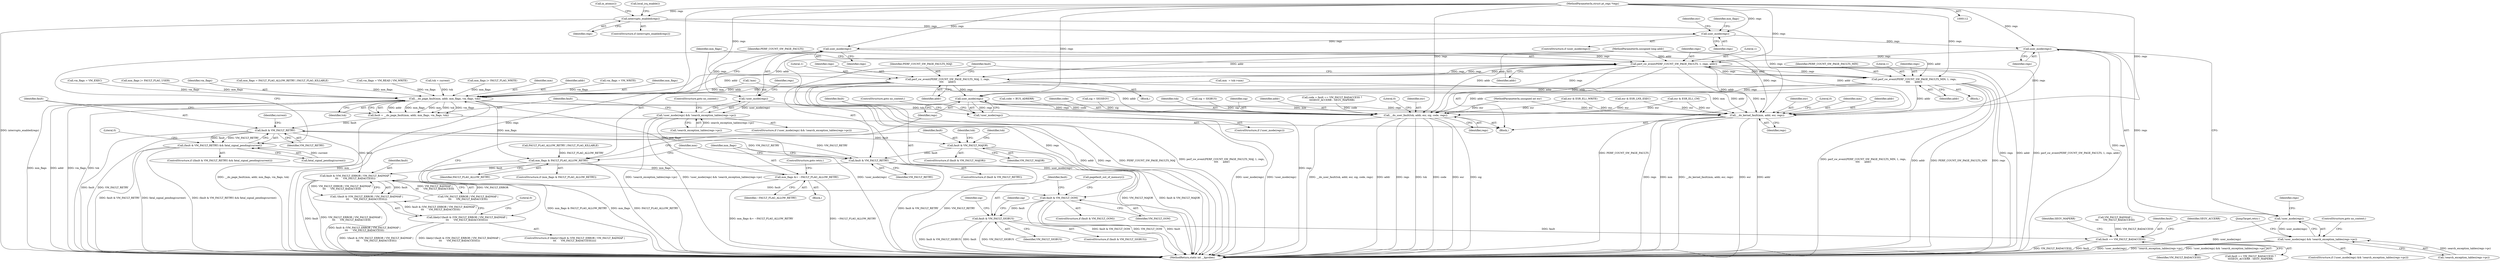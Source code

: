 digraph "0_linux_5a0fdfada3a2aa50d7b947a2e958bf00cbe0d830_0@pointer" {
"1000115" [label="(MethodParameterIn,struct pt_regs *regs)"];
"1000143" [label="(Call,interrupts_enabled(regs))"];
"1000153" [label="(Call,user_mode(regs))"];
"1000194" [label="(Call,user_mode(regs))"];
"1000193" [label="(Call,!user_mode(regs))"];
"1000192" [label="(Call,!user_mode(regs) && !search_exception_tables(regs->pc))"];
"1000239" [label="(Call,perf_sw_event(PERF_COUNT_SW_PAGE_FAULTS, 1, regs, addr))"];
"1000258" [label="(Call,perf_sw_event(PERF_COUNT_SW_PAGE_FAULTS_MAJ, 1, regs,\n\t\t\t\t      addr))"];
"1000224" [label="(Call,__do_page_fault(mm, addr, mm_flags, vm_flags, tsk))"];
"1000222" [label="(Call,fault = __do_page_fault(mm, addr, mm_flags, vm_flags, tsk))"];
"1000232" [label="(Call,fault & VM_FAULT_RETRY)"];
"1000231" [label="(Call,(fault & VM_FAULT_RETRY) && fatal_signal_pending(current))"];
"1000250" [label="(Call,fault & VM_FAULT_MAJOR)"];
"1000275" [label="(Call,fault & VM_FAULT_RETRY)"];
"1000291" [label="(Call,fault & (VM_FAULT_ERROR | VM_FAULT_BADMAP |\n\t\t\t      VM_FAULT_BADACCESS))"];
"1000290" [label="(Call,!(fault & (VM_FAULT_ERROR | VM_FAULT_BADMAP |\n\t\t\t      VM_FAULT_BADACCESS)))"];
"1000289" [label="(Call,likely(!(fault & (VM_FAULT_ERROR | VM_FAULT_BADMAP |\n\t\t\t      VM_FAULT_BADACCESS))))"];
"1000306" [label="(Call,fault & VM_FAULT_OOM)"];
"1000314" [label="(Call,fault & VM_FAULT_SIGBUS)"];
"1000332" [label="(Call,fault == VM_FAULT_BADACCESS)"];
"1000245" [label="(Call,mm_flags & FAULT_FLAG_ALLOW_RETRY)"];
"1000279" [label="(Call,mm_flags &= ~FAULT_FLAG_ALLOW_RETRY)"];
"1000337" [label="(Call,__do_user_fault(tsk, addr, esr, sig, code, regs))"];
"1000347" [label="(Call,__do_kernel_fault(mm, addr, esr, regs))"];
"1000302" [label="(Call,user_mode(regs))"];
"1000301" [label="(Call,!user_mode(regs))"];
"1000269" [label="(Call,perf_sw_event(PERF_COUNT_SW_PAGE_FAULTS_MIN, 1, regs,\n\t\t\t\t      addr))"];
"1000214" [label="(Call,user_mode(regs))"];
"1000213" [label="(Call,!user_mode(regs))"];
"1000212" [label="(Call,!user_mode(regs) && !search_exception_tables(regs->pc))"];
"1000345" [label="(Literal,0)"];
"1000195" [label="(Identifier,regs)"];
"1000340" [label="(Identifier,esr)"];
"1000276" [label="(Identifier,fault)"];
"1000225" [label="(Identifier,mm)"];
"1000281" [label="(Identifier,~FAULT_FLAG_ALLOW_RETRY)"];
"1000113" [label="(MethodParameterIn,unsigned long addr)"];
"1000270" [label="(Identifier,PERF_COUNT_SW_PAGE_FAULTS_MIN)"];
"1000234" [label="(Identifier,VM_FAULT_RETRY)"];
"1000180" [label="(Call,mm_flags |= FAULT_FLAG_WRITE)"];
"1000251" [label="(Identifier,fault)"];
"1000196" [label="(Call,!search_exception_tables(regs->pc))"];
"1000314" [label="(Call,fault & VM_FAULT_SIGBUS)"];
"1000242" [label="(Identifier,regs)"];
"1000194" [label="(Call,user_mode(regs))"];
"1000116" [label="(Block,)"];
"1000334" [label="(Identifier,VM_FAULT_BADACCESS)"];
"1000131" [label="(Call,FAULT_FLAG_ALLOW_RETRY | FAULT_FLAG_KILLABLE)"];
"1000351" [label="(Identifier,regs)"];
"1000271" [label="(Literal,1)"];
"1000137" [label="(Call,mm  = tsk->mm)"];
"1000215" [label="(Identifier,regs)"];
"1000219" [label="(Identifier,regs)"];
"1000260" [label="(Literal,1)"];
"1000280" [label="(Identifier,mm_flags)"];
"1000212" [label="(Call,!user_mode(regs) && !search_exception_tables(regs->pc))"];
"1000253" [label="(Block,)"];
"1000262" [label="(Identifier,addr)"];
"1000321" [label="(Call,code = BUS_ADRERR)"];
"1000256" [label="(Identifier,tsk)"];
"1000226" [label="(Identifier,addr)"];
"1000275" [label="(Call,fault & VM_FAULT_RETRY)"];
"1000154" [label="(Identifier,regs)"];
"1000224" [label="(Call,__do_page_fault(mm, addr, mm_flags, vm_flags, tsk))"];
"1000152" [label="(ControlStructure,if (user_mode(regs)))"];
"1000246" [label="(Identifier,mm_flags)"];
"1000243" [label="(Identifier,addr)"];
"1000316" [label="(Identifier,VM_FAULT_SIGBUS)"];
"1000240" [label="(Identifier,PERF_COUNT_SW_PAGE_FAULTS)"];
"1000331" [label="(Call,fault == VM_FAULT_BADACCESS ?\n\t\t\tSEGV_ACCERR : SEGV_MAPERR)"];
"1000222" [label="(Call,fault = __do_page_fault(mm, addr, mm_flags, vm_flags, tsk))"];
"1000247" [label="(Identifier,FAULT_FLAG_ALLOW_RETRY)"];
"1000279" [label="(Call,mm_flags &= ~FAULT_FLAG_ALLOW_RETRY)"];
"1000289" [label="(Call,likely(!(fault & (VM_FAULT_ERROR | VM_FAULT_BADMAP |\n\t\t\t      VM_FAULT_BADACCESS))))"];
"1000193" [label="(Call,!user_mode(regs))"];
"1000342" [label="(Identifier,code)"];
"1000313" [label="(ControlStructure,if (fault & VM_FAULT_SIGBUS))"];
"1000216" [label="(Call,!search_exception_tables(regs->pc))"];
"1000148" [label="(Call,in_atomic())"];
"1000239" [label="(Call,perf_sw_event(PERF_COUNT_SW_PAGE_FAULTS, 1, regs, addr))"];
"1000319" [label="(Identifier,sig)"];
"1000326" [label="(Call,sig = SIGSEGV)"];
"1000145" [label="(Call,local_irq_enable())"];
"1000177" [label="(Call,vm_flags = VM_WRITE)"];
"1000115" [label="(MethodParameterIn,struct pt_regs *regs)"];
"1000304" [label="(ControlStructure,goto no_context;)"];
"1000286" [label="(Identifier,mm)"];
"1000156" [label="(Identifier,mm_flags)"];
"1000269" [label="(Call,perf_sw_event(PERF_COUNT_SW_PAGE_FAULTS_MIN, 1, regs,\n\t\t\t\t      addr))"];
"1000227" [label="(Identifier,mm_flags)"];
"1000273" [label="(Identifier,addr)"];
"1000149" [label="(Call,!mm)"];
"1000315" [label="(Identifier,fault)"];
"1000267" [label="(Identifier,tsk)"];
"1000338" [label="(Identifier,tsk)"];
"1000163" [label="(Call,vm_flags = VM_EXEC)"];
"1000155" [label="(Call,mm_flags |= FAULT_FLAG_USER)"];
"1000250" [label="(Call,fault & VM_FAULT_MAJOR)"];
"1000350" [label="(Identifier,esr)"];
"1000191" [label="(ControlStructure,if (!user_mode(regs) && !search_exception_tables(regs->pc)))"];
"1000327" [label="(Identifier,sig)"];
"1000295" [label="(Call,VM_FAULT_BADMAP |\n\t\t\t      VM_FAULT_BADACCESS)"];
"1000192" [label="(Call,!user_mode(regs) && !search_exception_tables(regs->pc))"];
"1000332" [label="(Call,fault == VM_FAULT_BADACCESS)"];
"1000333" [label="(Identifier,fault)"];
"1000278" [label="(Block,)"];
"1000318" [label="(Call,sig = SIGBUS)"];
"1000153" [label="(Call,user_mode(regs))"];
"1000228" [label="(Identifier,vm_flags)"];
"1000236" [label="(Identifier,current)"];
"1000230" [label="(ControlStructure,if ((fault & VM_FAULT_RETRY) && fatal_signal_pending(current)))"];
"1000277" [label="(Identifier,VM_FAULT_RETRY)"];
"1000343" [label="(Identifier,regs)"];
"1000233" [label="(Identifier,fault)"];
"1000282" [label="(ControlStructure,goto retry;)"];
"1000305" [label="(ControlStructure,if (fault & VM_FAULT_OOM))"];
"1000292" [label="(Identifier,fault)"];
"1000232" [label="(Call,fault & VM_FAULT_RETRY)"];
"1000335" [label="(Identifier,SEGV_ACCERR)"];
"1000274" [label="(ControlStructure,if (fault & VM_FAULT_RETRY))"];
"1000221" [label="(ControlStructure,goto no_context;)"];
"1000245" [label="(Call,mm_flags & FAULT_FLAG_ALLOW_RETRY)"];
"1000235" [label="(Call,fatal_signal_pending(current))"];
"1000129" [label="(Call,mm_flags = FAULT_FLAG_ALLOW_RETRY | FAULT_FLAG_KILLABLE)"];
"1000308" [label="(Identifier,VM_FAULT_OOM)"];
"1000238" [label="(Literal,0)"];
"1000261" [label="(Identifier,regs)"];
"1000214" [label="(Call,user_mode(regs))"];
"1000353" [label="(Literal,0)"];
"1000307" [label="(Identifier,fault)"];
"1000249" [label="(ControlStructure,if (fault & VM_FAULT_MAJOR))"];
"1000144" [label="(Identifier,regs)"];
"1000264" [label="(Block,)"];
"1000244" [label="(ControlStructure,if (mm_flags & FAULT_FLAG_ALLOW_RETRY))"];
"1000229" [label="(Identifier,tsk)"];
"1000348" [label="(Identifier,mm)"];
"1000272" [label="(Identifier,regs)"];
"1000341" [label="(Identifier,sig)"];
"1000143" [label="(Call,interrupts_enabled(regs))"];
"1000339" [label="(Identifier,addr)"];
"1000300" [label="(ControlStructure,if (!user_mode(regs)))"];
"1000293" [label="(Call,VM_FAULT_ERROR | VM_FAULT_BADMAP |\n\t\t\t      VM_FAULT_BADACCESS)"];
"1000258" [label="(Call,perf_sw_event(PERF_COUNT_SW_PAGE_FAULTS_MAJ, 1, regs,\n\t\t\t\t      addr))"];
"1000306" [label="(Call,fault & VM_FAULT_OOM)"];
"1000160" [label="(Identifier,esr)"];
"1000241" [label="(Literal,1)"];
"1000301" [label="(Call,!user_mode(regs))"];
"1000223" [label="(Identifier,fault)"];
"1000349" [label="(Identifier,addr)"];
"1000354" [label="(MethodReturn,static int __kprobes)"];
"1000211" [label="(ControlStructure,if (!user_mode(regs) && !search_exception_tables(regs->pc)))"];
"1000329" [label="(Call,code = fault == VM_FAULT_BADACCESS ?\n\t\t\tSEGV_ACCERR : SEGV_MAPERR)"];
"1000290" [label="(Call,!(fault & (VM_FAULT_ERROR | VM_FAULT_BADMAP |\n\t\t\t      VM_FAULT_BADACCESS)))"];
"1000114" [label="(MethodParameterIn,unsigned int esr)"];
"1000231" [label="(Call,(fault & VM_FAULT_RETRY) && fatal_signal_pending(current))"];
"1000336" [label="(Identifier,SEGV_MAPERR)"];
"1000201" [label="(ControlStructure,goto no_context;)"];
"1000291" [label="(Call,fault & (VM_FAULT_ERROR | VM_FAULT_BADMAP |\n\t\t\t      VM_FAULT_BADACCESS))"];
"1000299" [label="(Literal,0)"];
"1000310" [label="(Call,pagefault_out_of_memory())"];
"1000303" [label="(Identifier,regs)"];
"1000202" [label="(JumpTarget,retry:)"];
"1000169" [label="(Call,esr & ESR_EL1_WRITE)"];
"1000259" [label="(Identifier,PERF_COUNT_SW_PAGE_FAULTS_MAJ)"];
"1000199" [label="(Identifier,regs)"];
"1000337" [label="(Call,__do_user_fault(tsk, addr, esr, sig, code, regs))"];
"1000142" [label="(ControlStructure,if (interrupts_enabled(regs)))"];
"1000159" [label="(Call,esr & ESR_LNX_EXEC)"];
"1000213" [label="(Call,!user_mode(regs))"];
"1000252" [label="(Identifier,VM_FAULT_MAJOR)"];
"1000347" [label="(Call,__do_kernel_fault(mm, addr, esr, regs))"];
"1000302" [label="(Call,user_mode(regs))"];
"1000123" [label="(Call,vm_flags = VM_READ | VM_WRITE)"];
"1000173" [label="(Call,esr & ESR_EL1_CM)"];
"1000288" [label="(ControlStructure,if (likely(!(fault & (VM_FAULT_ERROR | VM_FAULT_BADMAP |\n\t\t\t      VM_FAULT_BADACCESS)))))"];
"1000134" [label="(Call,tsk = current)"];
"1000115" -> "1000112"  [label="AST: "];
"1000115" -> "1000354"  [label="DDG: regs"];
"1000115" -> "1000143"  [label="DDG: regs"];
"1000115" -> "1000153"  [label="DDG: regs"];
"1000115" -> "1000194"  [label="DDG: regs"];
"1000115" -> "1000214"  [label="DDG: regs"];
"1000115" -> "1000239"  [label="DDG: regs"];
"1000115" -> "1000258"  [label="DDG: regs"];
"1000115" -> "1000269"  [label="DDG: regs"];
"1000115" -> "1000302"  [label="DDG: regs"];
"1000115" -> "1000337"  [label="DDG: regs"];
"1000115" -> "1000347"  [label="DDG: regs"];
"1000143" -> "1000142"  [label="AST: "];
"1000143" -> "1000144"  [label="CFG: "];
"1000144" -> "1000143"  [label="AST: "];
"1000145" -> "1000143"  [label="CFG: "];
"1000148" -> "1000143"  [label="CFG: "];
"1000143" -> "1000354"  [label="DDG: interrupts_enabled(regs)"];
"1000143" -> "1000153"  [label="DDG: regs"];
"1000143" -> "1000347"  [label="DDG: regs"];
"1000153" -> "1000152"  [label="AST: "];
"1000153" -> "1000154"  [label="CFG: "];
"1000154" -> "1000153"  [label="AST: "];
"1000156" -> "1000153"  [label="CFG: "];
"1000160" -> "1000153"  [label="CFG: "];
"1000153" -> "1000194"  [label="DDG: regs"];
"1000153" -> "1000214"  [label="DDG: regs"];
"1000194" -> "1000193"  [label="AST: "];
"1000194" -> "1000195"  [label="CFG: "];
"1000195" -> "1000194"  [label="AST: "];
"1000193" -> "1000194"  [label="CFG: "];
"1000194" -> "1000354"  [label="DDG: regs"];
"1000194" -> "1000193"  [label="DDG: regs"];
"1000194" -> "1000239"  [label="DDG: regs"];
"1000194" -> "1000347"  [label="DDG: regs"];
"1000193" -> "1000192"  [label="AST: "];
"1000199" -> "1000193"  [label="CFG: "];
"1000192" -> "1000193"  [label="CFG: "];
"1000193" -> "1000354"  [label="DDG: user_mode(regs)"];
"1000193" -> "1000192"  [label="DDG: user_mode(regs)"];
"1000192" -> "1000191"  [label="AST: "];
"1000192" -> "1000196"  [label="CFG: "];
"1000196" -> "1000192"  [label="AST: "];
"1000201" -> "1000192"  [label="CFG: "];
"1000202" -> "1000192"  [label="CFG: "];
"1000192" -> "1000354"  [label="DDG: !user_mode(regs)"];
"1000192" -> "1000354"  [label="DDG: !search_exception_tables(regs->pc)"];
"1000192" -> "1000354"  [label="DDG: !user_mode(regs) && !search_exception_tables(regs->pc)"];
"1000196" -> "1000192"  [label="DDG: search_exception_tables(regs->pc)"];
"1000239" -> "1000116"  [label="AST: "];
"1000239" -> "1000243"  [label="CFG: "];
"1000240" -> "1000239"  [label="AST: "];
"1000241" -> "1000239"  [label="AST: "];
"1000242" -> "1000239"  [label="AST: "];
"1000243" -> "1000239"  [label="AST: "];
"1000246" -> "1000239"  [label="CFG: "];
"1000239" -> "1000354"  [label="DDG: perf_sw_event(PERF_COUNT_SW_PAGE_FAULTS, 1, regs, addr)"];
"1000239" -> "1000354"  [label="DDG: PERF_COUNT_SW_PAGE_FAULTS"];
"1000239" -> "1000354"  [label="DDG: regs"];
"1000239" -> "1000354"  [label="DDG: addr"];
"1000214" -> "1000239"  [label="DDG: regs"];
"1000258" -> "1000239"  [label="DDG: regs"];
"1000269" -> "1000239"  [label="DDG: regs"];
"1000224" -> "1000239"  [label="DDG: addr"];
"1000113" -> "1000239"  [label="DDG: addr"];
"1000239" -> "1000258"  [label="DDG: regs"];
"1000239" -> "1000258"  [label="DDG: addr"];
"1000239" -> "1000269"  [label="DDG: regs"];
"1000239" -> "1000269"  [label="DDG: addr"];
"1000239" -> "1000302"  [label="DDG: regs"];
"1000239" -> "1000337"  [label="DDG: addr"];
"1000239" -> "1000347"  [label="DDG: addr"];
"1000258" -> "1000253"  [label="AST: "];
"1000258" -> "1000262"  [label="CFG: "];
"1000259" -> "1000258"  [label="AST: "];
"1000260" -> "1000258"  [label="AST: "];
"1000261" -> "1000258"  [label="AST: "];
"1000262" -> "1000258"  [label="AST: "];
"1000276" -> "1000258"  [label="CFG: "];
"1000258" -> "1000354"  [label="DDG: PERF_COUNT_SW_PAGE_FAULTS_MAJ"];
"1000258" -> "1000354"  [label="DDG: perf_sw_event(PERF_COUNT_SW_PAGE_FAULTS_MAJ, 1, regs,\n\t\t\t\t      addr)"];
"1000258" -> "1000354"  [label="DDG: addr"];
"1000258" -> "1000354"  [label="DDG: regs"];
"1000258" -> "1000224"  [label="DDG: addr"];
"1000113" -> "1000258"  [label="DDG: addr"];
"1000258" -> "1000302"  [label="DDG: regs"];
"1000258" -> "1000337"  [label="DDG: addr"];
"1000258" -> "1000347"  [label="DDG: addr"];
"1000224" -> "1000222"  [label="AST: "];
"1000224" -> "1000229"  [label="CFG: "];
"1000225" -> "1000224"  [label="AST: "];
"1000226" -> "1000224"  [label="AST: "];
"1000227" -> "1000224"  [label="AST: "];
"1000228" -> "1000224"  [label="AST: "];
"1000229" -> "1000224"  [label="AST: "];
"1000222" -> "1000224"  [label="CFG: "];
"1000224" -> "1000354"  [label="DDG: mm"];
"1000224" -> "1000354"  [label="DDG: mm_flags"];
"1000224" -> "1000354"  [label="DDG: addr"];
"1000224" -> "1000354"  [label="DDG: vm_flags"];
"1000224" -> "1000354"  [label="DDG: tsk"];
"1000224" -> "1000222"  [label="DDG: addr"];
"1000224" -> "1000222"  [label="DDG: mm_flags"];
"1000224" -> "1000222"  [label="DDG: mm"];
"1000224" -> "1000222"  [label="DDG: tsk"];
"1000224" -> "1000222"  [label="DDG: vm_flags"];
"1000149" -> "1000224"  [label="DDG: mm"];
"1000137" -> "1000224"  [label="DDG: mm"];
"1000269" -> "1000224"  [label="DDG: addr"];
"1000113" -> "1000224"  [label="DDG: addr"];
"1000129" -> "1000224"  [label="DDG: mm_flags"];
"1000279" -> "1000224"  [label="DDG: mm_flags"];
"1000180" -> "1000224"  [label="DDG: mm_flags"];
"1000155" -> "1000224"  [label="DDG: mm_flags"];
"1000177" -> "1000224"  [label="DDG: vm_flags"];
"1000163" -> "1000224"  [label="DDG: vm_flags"];
"1000123" -> "1000224"  [label="DDG: vm_flags"];
"1000134" -> "1000224"  [label="DDG: tsk"];
"1000224" -> "1000245"  [label="DDG: mm_flags"];
"1000224" -> "1000337"  [label="DDG: tsk"];
"1000224" -> "1000347"  [label="DDG: mm"];
"1000222" -> "1000116"  [label="AST: "];
"1000223" -> "1000222"  [label="AST: "];
"1000233" -> "1000222"  [label="CFG: "];
"1000222" -> "1000354"  [label="DDG: __do_page_fault(mm, addr, mm_flags, vm_flags, tsk)"];
"1000222" -> "1000232"  [label="DDG: fault"];
"1000232" -> "1000231"  [label="AST: "];
"1000232" -> "1000234"  [label="CFG: "];
"1000233" -> "1000232"  [label="AST: "];
"1000234" -> "1000232"  [label="AST: "];
"1000236" -> "1000232"  [label="CFG: "];
"1000231" -> "1000232"  [label="CFG: "];
"1000232" -> "1000354"  [label="DDG: fault"];
"1000232" -> "1000354"  [label="DDG: VM_FAULT_RETRY"];
"1000232" -> "1000231"  [label="DDG: fault"];
"1000232" -> "1000231"  [label="DDG: VM_FAULT_RETRY"];
"1000275" -> "1000232"  [label="DDG: VM_FAULT_RETRY"];
"1000232" -> "1000250"  [label="DDG: fault"];
"1000232" -> "1000275"  [label="DDG: VM_FAULT_RETRY"];
"1000232" -> "1000291"  [label="DDG: fault"];
"1000231" -> "1000230"  [label="AST: "];
"1000231" -> "1000235"  [label="CFG: "];
"1000235" -> "1000231"  [label="AST: "];
"1000238" -> "1000231"  [label="CFG: "];
"1000240" -> "1000231"  [label="CFG: "];
"1000231" -> "1000354"  [label="DDG: fatal_signal_pending(current)"];
"1000231" -> "1000354"  [label="DDG: (fault & VM_FAULT_RETRY) && fatal_signal_pending(current)"];
"1000231" -> "1000354"  [label="DDG: fault & VM_FAULT_RETRY"];
"1000235" -> "1000231"  [label="DDG: current"];
"1000250" -> "1000249"  [label="AST: "];
"1000250" -> "1000252"  [label="CFG: "];
"1000251" -> "1000250"  [label="AST: "];
"1000252" -> "1000250"  [label="AST: "];
"1000256" -> "1000250"  [label="CFG: "];
"1000267" -> "1000250"  [label="CFG: "];
"1000250" -> "1000354"  [label="DDG: VM_FAULT_MAJOR"];
"1000250" -> "1000354"  [label="DDG: fault & VM_FAULT_MAJOR"];
"1000250" -> "1000275"  [label="DDG: fault"];
"1000275" -> "1000274"  [label="AST: "];
"1000275" -> "1000277"  [label="CFG: "];
"1000276" -> "1000275"  [label="AST: "];
"1000277" -> "1000275"  [label="AST: "];
"1000280" -> "1000275"  [label="CFG: "];
"1000286" -> "1000275"  [label="CFG: "];
"1000275" -> "1000354"  [label="DDG: fault & VM_FAULT_RETRY"];
"1000275" -> "1000354"  [label="DDG: VM_FAULT_RETRY"];
"1000275" -> "1000291"  [label="DDG: fault"];
"1000291" -> "1000290"  [label="AST: "];
"1000291" -> "1000293"  [label="CFG: "];
"1000292" -> "1000291"  [label="AST: "];
"1000293" -> "1000291"  [label="AST: "];
"1000290" -> "1000291"  [label="CFG: "];
"1000291" -> "1000354"  [label="DDG: fault"];
"1000291" -> "1000354"  [label="DDG: VM_FAULT_ERROR | VM_FAULT_BADMAP |\n\t\t\t      VM_FAULT_BADACCESS"];
"1000291" -> "1000290"  [label="DDG: fault"];
"1000291" -> "1000290"  [label="DDG: VM_FAULT_ERROR | VM_FAULT_BADMAP |\n\t\t\t      VM_FAULT_BADACCESS"];
"1000293" -> "1000291"  [label="DDG: VM_FAULT_ERROR"];
"1000293" -> "1000291"  [label="DDG: VM_FAULT_BADMAP |\n\t\t\t      VM_FAULT_BADACCESS"];
"1000291" -> "1000306"  [label="DDG: fault"];
"1000290" -> "1000289"  [label="AST: "];
"1000289" -> "1000290"  [label="CFG: "];
"1000290" -> "1000354"  [label="DDG: fault & (VM_FAULT_ERROR | VM_FAULT_BADMAP |\n\t\t\t      VM_FAULT_BADACCESS)"];
"1000290" -> "1000289"  [label="DDG: fault & (VM_FAULT_ERROR | VM_FAULT_BADMAP |\n\t\t\t      VM_FAULT_BADACCESS)"];
"1000289" -> "1000288"  [label="AST: "];
"1000299" -> "1000289"  [label="CFG: "];
"1000303" -> "1000289"  [label="CFG: "];
"1000289" -> "1000354"  [label="DDG: !(fault & (VM_FAULT_ERROR | VM_FAULT_BADMAP |\n\t\t\t      VM_FAULT_BADACCESS))"];
"1000289" -> "1000354"  [label="DDG: likely(!(fault & (VM_FAULT_ERROR | VM_FAULT_BADMAP |\n\t\t\t      VM_FAULT_BADACCESS)))"];
"1000306" -> "1000305"  [label="AST: "];
"1000306" -> "1000308"  [label="CFG: "];
"1000307" -> "1000306"  [label="AST: "];
"1000308" -> "1000306"  [label="AST: "];
"1000310" -> "1000306"  [label="CFG: "];
"1000315" -> "1000306"  [label="CFG: "];
"1000306" -> "1000354"  [label="DDG: fault"];
"1000306" -> "1000354"  [label="DDG: fault & VM_FAULT_OOM"];
"1000306" -> "1000354"  [label="DDG: VM_FAULT_OOM"];
"1000306" -> "1000314"  [label="DDG: fault"];
"1000314" -> "1000313"  [label="AST: "];
"1000314" -> "1000316"  [label="CFG: "];
"1000315" -> "1000314"  [label="AST: "];
"1000316" -> "1000314"  [label="AST: "];
"1000319" -> "1000314"  [label="CFG: "];
"1000327" -> "1000314"  [label="CFG: "];
"1000314" -> "1000354"  [label="DDG: fault"];
"1000314" -> "1000354"  [label="DDG: VM_FAULT_SIGBUS"];
"1000314" -> "1000354"  [label="DDG: fault & VM_FAULT_SIGBUS"];
"1000314" -> "1000332"  [label="DDG: fault"];
"1000332" -> "1000331"  [label="AST: "];
"1000332" -> "1000334"  [label="CFG: "];
"1000333" -> "1000332"  [label="AST: "];
"1000334" -> "1000332"  [label="AST: "];
"1000335" -> "1000332"  [label="CFG: "];
"1000336" -> "1000332"  [label="CFG: "];
"1000332" -> "1000354"  [label="DDG: VM_FAULT_BADACCESS"];
"1000332" -> "1000354"  [label="DDG: fault"];
"1000295" -> "1000332"  [label="DDG: VM_FAULT_BADACCESS"];
"1000245" -> "1000244"  [label="AST: "];
"1000245" -> "1000247"  [label="CFG: "];
"1000246" -> "1000245"  [label="AST: "];
"1000247" -> "1000245"  [label="AST: "];
"1000251" -> "1000245"  [label="CFG: "];
"1000286" -> "1000245"  [label="CFG: "];
"1000245" -> "1000354"  [label="DDG: mm_flags & FAULT_FLAG_ALLOW_RETRY"];
"1000245" -> "1000354"  [label="DDG: mm_flags"];
"1000245" -> "1000354"  [label="DDG: FAULT_FLAG_ALLOW_RETRY"];
"1000131" -> "1000245"  [label="DDG: FAULT_FLAG_ALLOW_RETRY"];
"1000245" -> "1000279"  [label="DDG: mm_flags"];
"1000279" -> "1000278"  [label="AST: "];
"1000279" -> "1000281"  [label="CFG: "];
"1000280" -> "1000279"  [label="AST: "];
"1000281" -> "1000279"  [label="AST: "];
"1000282" -> "1000279"  [label="CFG: "];
"1000279" -> "1000354"  [label="DDG: ~FAULT_FLAG_ALLOW_RETRY"];
"1000279" -> "1000354"  [label="DDG: mm_flags &= ~FAULT_FLAG_ALLOW_RETRY"];
"1000337" -> "1000116"  [label="AST: "];
"1000337" -> "1000343"  [label="CFG: "];
"1000338" -> "1000337"  [label="AST: "];
"1000339" -> "1000337"  [label="AST: "];
"1000340" -> "1000337"  [label="AST: "];
"1000341" -> "1000337"  [label="AST: "];
"1000342" -> "1000337"  [label="AST: "];
"1000343" -> "1000337"  [label="AST: "];
"1000345" -> "1000337"  [label="CFG: "];
"1000337" -> "1000354"  [label="DDG: addr"];
"1000337" -> "1000354"  [label="DDG: regs"];
"1000337" -> "1000354"  [label="DDG: tsk"];
"1000337" -> "1000354"  [label="DDG: code"];
"1000337" -> "1000354"  [label="DDG: esr"];
"1000337" -> "1000354"  [label="DDG: sig"];
"1000337" -> "1000354"  [label="DDG: __do_user_fault(tsk, addr, esr, sig, code, regs)"];
"1000269" -> "1000337"  [label="DDG: addr"];
"1000113" -> "1000337"  [label="DDG: addr"];
"1000169" -> "1000337"  [label="DDG: esr"];
"1000173" -> "1000337"  [label="DDG: esr"];
"1000159" -> "1000337"  [label="DDG: esr"];
"1000114" -> "1000337"  [label="DDG: esr"];
"1000318" -> "1000337"  [label="DDG: sig"];
"1000326" -> "1000337"  [label="DDG: sig"];
"1000329" -> "1000337"  [label="DDG: code"];
"1000321" -> "1000337"  [label="DDG: code"];
"1000302" -> "1000337"  [label="DDG: regs"];
"1000347" -> "1000116"  [label="AST: "];
"1000347" -> "1000351"  [label="CFG: "];
"1000348" -> "1000347"  [label="AST: "];
"1000349" -> "1000347"  [label="AST: "];
"1000350" -> "1000347"  [label="AST: "];
"1000351" -> "1000347"  [label="AST: "];
"1000353" -> "1000347"  [label="CFG: "];
"1000347" -> "1000354"  [label="DDG: addr"];
"1000347" -> "1000354"  [label="DDG: regs"];
"1000347" -> "1000354"  [label="DDG: mm"];
"1000347" -> "1000354"  [label="DDG: __do_kernel_fault(mm, addr, esr, regs)"];
"1000347" -> "1000354"  [label="DDG: esr"];
"1000149" -> "1000347"  [label="DDG: mm"];
"1000137" -> "1000347"  [label="DDG: mm"];
"1000269" -> "1000347"  [label="DDG: addr"];
"1000113" -> "1000347"  [label="DDG: addr"];
"1000169" -> "1000347"  [label="DDG: esr"];
"1000173" -> "1000347"  [label="DDG: esr"];
"1000159" -> "1000347"  [label="DDG: esr"];
"1000114" -> "1000347"  [label="DDG: esr"];
"1000302" -> "1000347"  [label="DDG: regs"];
"1000214" -> "1000347"  [label="DDG: regs"];
"1000302" -> "1000301"  [label="AST: "];
"1000302" -> "1000303"  [label="CFG: "];
"1000303" -> "1000302"  [label="AST: "];
"1000301" -> "1000302"  [label="CFG: "];
"1000302" -> "1000354"  [label="DDG: regs"];
"1000302" -> "1000301"  [label="DDG: regs"];
"1000269" -> "1000302"  [label="DDG: regs"];
"1000301" -> "1000300"  [label="AST: "];
"1000304" -> "1000301"  [label="CFG: "];
"1000307" -> "1000301"  [label="CFG: "];
"1000301" -> "1000354"  [label="DDG: !user_mode(regs)"];
"1000301" -> "1000354"  [label="DDG: user_mode(regs)"];
"1000269" -> "1000264"  [label="AST: "];
"1000269" -> "1000273"  [label="CFG: "];
"1000270" -> "1000269"  [label="AST: "];
"1000271" -> "1000269"  [label="AST: "];
"1000272" -> "1000269"  [label="AST: "];
"1000273" -> "1000269"  [label="AST: "];
"1000276" -> "1000269"  [label="CFG: "];
"1000269" -> "1000354"  [label="DDG: perf_sw_event(PERF_COUNT_SW_PAGE_FAULTS_MIN, 1, regs,\n\t\t\t\t      addr)"];
"1000269" -> "1000354"  [label="DDG: addr"];
"1000269" -> "1000354"  [label="DDG: PERF_COUNT_SW_PAGE_FAULTS_MIN"];
"1000269" -> "1000354"  [label="DDG: regs"];
"1000113" -> "1000269"  [label="DDG: addr"];
"1000214" -> "1000213"  [label="AST: "];
"1000214" -> "1000215"  [label="CFG: "];
"1000215" -> "1000214"  [label="AST: "];
"1000213" -> "1000214"  [label="CFG: "];
"1000214" -> "1000354"  [label="DDG: regs"];
"1000214" -> "1000213"  [label="DDG: regs"];
"1000213" -> "1000212"  [label="AST: "];
"1000219" -> "1000213"  [label="CFG: "];
"1000212" -> "1000213"  [label="CFG: "];
"1000213" -> "1000354"  [label="DDG: user_mode(regs)"];
"1000213" -> "1000212"  [label="DDG: user_mode(regs)"];
"1000212" -> "1000211"  [label="AST: "];
"1000212" -> "1000216"  [label="CFG: "];
"1000216" -> "1000212"  [label="AST: "];
"1000221" -> "1000212"  [label="CFG: "];
"1000223" -> "1000212"  [label="CFG: "];
"1000212" -> "1000354"  [label="DDG: !search_exception_tables(regs->pc)"];
"1000212" -> "1000354"  [label="DDG: !user_mode(regs) && !search_exception_tables(regs->pc)"];
"1000212" -> "1000354"  [label="DDG: !user_mode(regs)"];
"1000216" -> "1000212"  [label="DDG: search_exception_tables(regs->pc)"];
}
